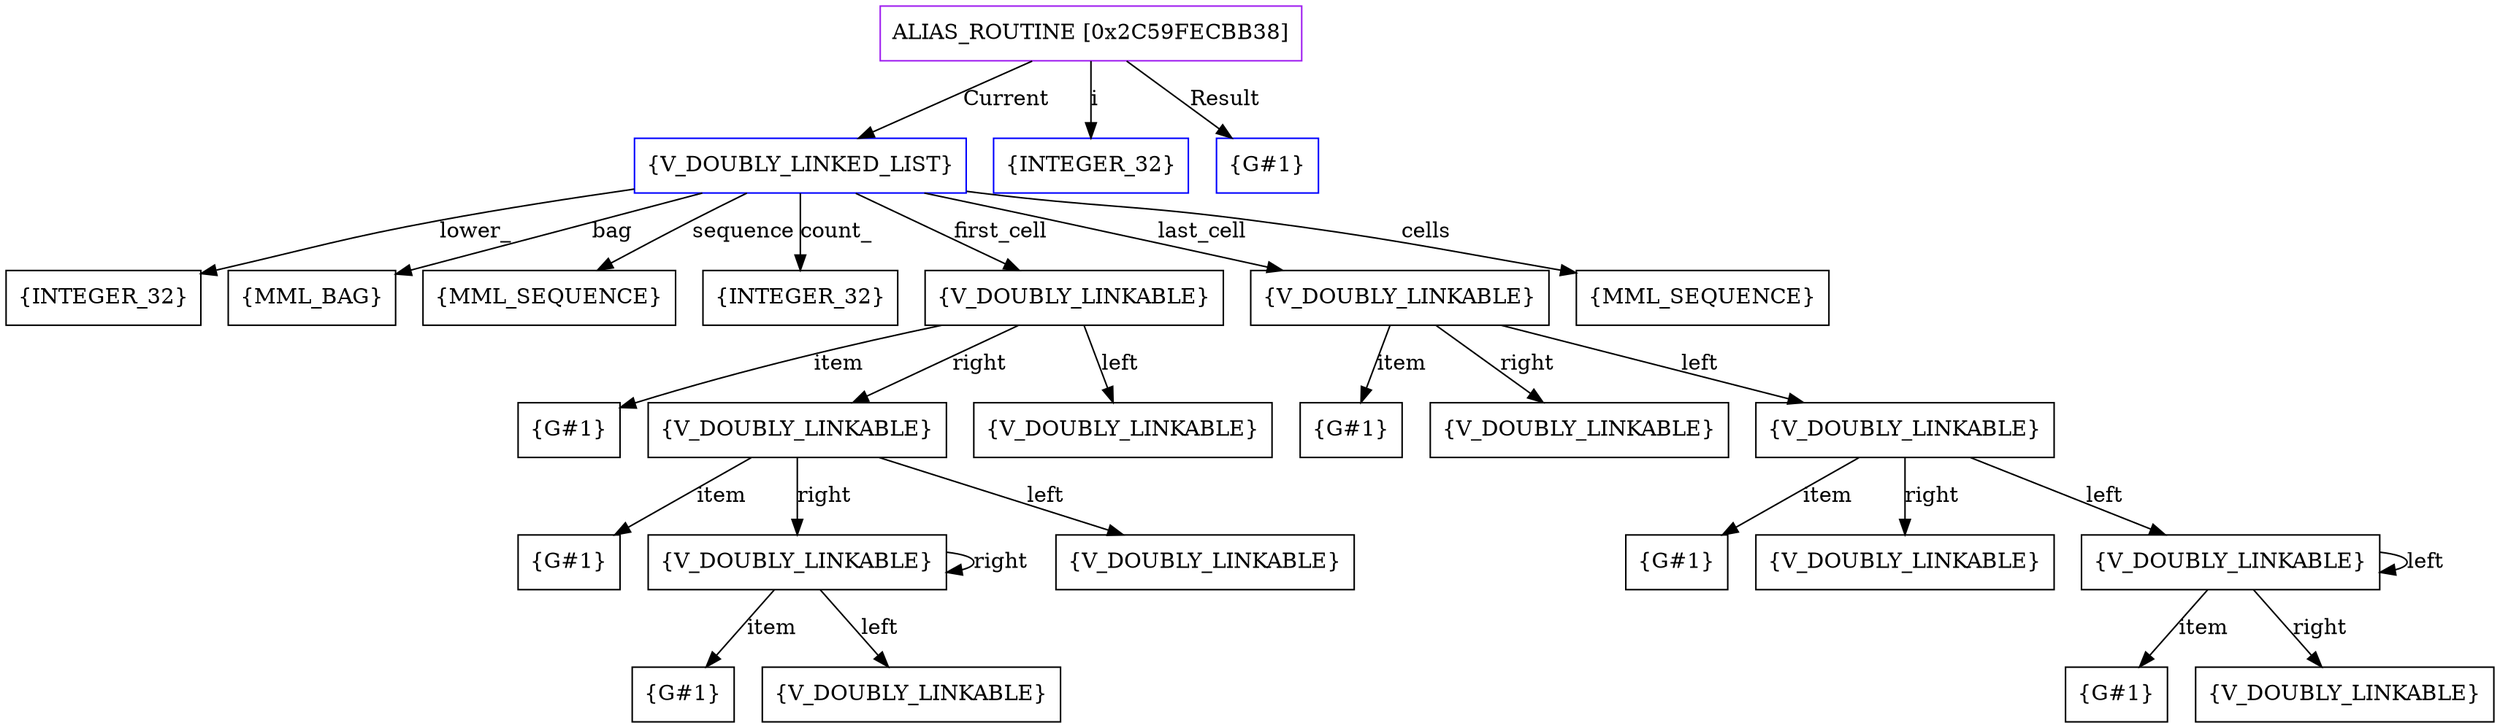 digraph g {
	node [shape=box]
	b1[color=purple label=<ALIAS_ROUTINE [0x2C59FECBB38]>]
	b2[color=blue label=<{V_DOUBLY_LINKED_LIST}>]
	b3[label=<{INTEGER_32}>]
	b4[label=<{MML_BAG}>]
	b5[label=<{MML_SEQUENCE}>]
	b6[label=<{INTEGER_32}>]
	b7[label=<{V_DOUBLY_LINKABLE}>]
	b8[label=<{G#1}>]
	b9[label=<{V_DOUBLY_LINKABLE}>]
	b10[label=<{G#1}>]
	b11[label=<{V_DOUBLY_LINKABLE}>]
	b12[label=<{G#1}>]
	b13[label=<{V_DOUBLY_LINKABLE}>]
	b14[label=<{V_DOUBLY_LINKABLE}>]
	b15[label=<{V_DOUBLY_LINKABLE}>]
	b16[label=<{V_DOUBLY_LINKABLE}>]
	b17[label=<{G#1}>]
	b18[label=<{V_DOUBLY_LINKABLE}>]
	b19[label=<{V_DOUBLY_LINKABLE}>]
	b20[label=<{G#1}>]
	b21[label=<{V_DOUBLY_LINKABLE}>]
	b22[label=<{V_DOUBLY_LINKABLE}>]
	b23[label=<{G#1}>]
	b24[label=<{V_DOUBLY_LINKABLE}>]
	b25[label=<{MML_SEQUENCE}>]
	b26[color=blue label=<{INTEGER_32}>]
	b27[color=blue label=<{G#1}>]
	b1->b2[label=<Current>]
	b2->b3[label=<lower_>]
	b2->b4[label=<bag>]
	b2->b5[label=<sequence>]
	b2->b6[label=<count_>]
	b2->b7[label=<first_cell>]
	b7->b8[label=<item>]
	b7->b9[label=<right>]
	b9->b10[label=<item>]
	b9->b11[label=<right>]
	b11->b12[label=<item>]
	b11->b11[label=<right>]
	b11->b13[label=<left>]
	b9->b14[label=<left>]
	b7->b15[label=<left>]
	b2->b16[label=<last_cell>]
	b16->b17[label=<item>]
	b16->b18[label=<right>]
	b16->b19[label=<left>]
	b19->b20[label=<item>]
	b19->b21[label=<right>]
	b19->b22[label=<left>]
	b22->b23[label=<item>]
	b22->b24[label=<right>]
	b22->b22[label=<left>]
	b2->b25[label=<cells>]
	b1->b26[label=<i>]
	b1->b27[label=<Result>]
}
